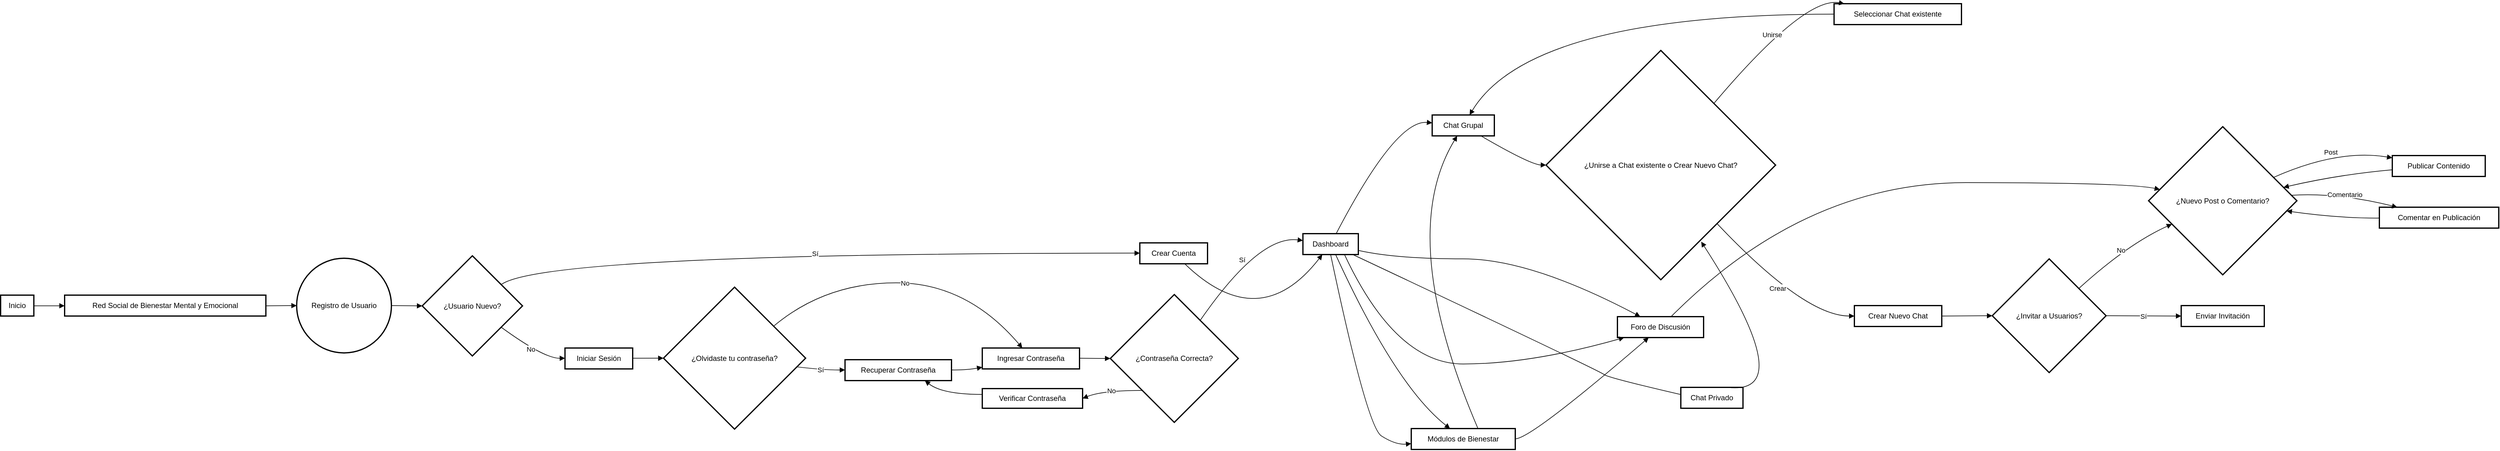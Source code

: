 <mxfile version="24.7.4">
  <diagram name="Página-1" id="4Kyi8yGbFn2UixfiQRns">
    <mxGraphModel dx="2261" dy="778" grid="1" gridSize="10" guides="1" tooltips="1" connect="1" arrows="1" fold="1" page="1" pageScale="1" pageWidth="827" pageHeight="1169" math="0" shadow="0">
      <root>
        <mxCell id="0" />
        <mxCell id="1" parent="0" />
        <mxCell id="2" value="Inicio" style="whiteSpace=wrap;strokeWidth=2;" parent="1" vertex="1">
          <mxGeometry y="496" width="54" height="34" as="geometry" />
        </mxCell>
        <mxCell id="3" value="Red Social de Bienestar Mental y Emocional" style="whiteSpace=wrap;strokeWidth=2;" parent="1" vertex="1">
          <mxGeometry x="104" y="496" width="327" height="34" as="geometry" />
        </mxCell>
        <mxCell id="4" value="Registro de Usuario" style="ellipse;aspect=fixed;strokeWidth=2;whiteSpace=wrap;" parent="1" vertex="1">
          <mxGeometry x="481" y="436" width="154" height="154" as="geometry" />
        </mxCell>
        <mxCell id="5" value="¿Usuario Nuevo?" style="rhombus;strokeWidth=2;whiteSpace=wrap;" parent="1" vertex="1">
          <mxGeometry x="685" y="432" width="163" height="163" as="geometry" />
        </mxCell>
        <mxCell id="6" value="Crear Cuenta" style="whiteSpace=wrap;strokeWidth=2;" parent="1" vertex="1">
          <mxGeometry x="1851" y="411" width="110" height="34" as="geometry" />
        </mxCell>
        <mxCell id="7" value="Iniciar Sesión" style="whiteSpace=wrap;strokeWidth=2;" parent="1" vertex="1">
          <mxGeometry x="917" y="582" width="110" height="34" as="geometry" />
        </mxCell>
        <mxCell id="8" value="¿Olvidaste tu contraseña?" style="rhombus;strokeWidth=2;whiteSpace=wrap;" parent="1" vertex="1">
          <mxGeometry x="1077" y="483" width="231" height="231" as="geometry" />
        </mxCell>
        <mxCell id="9" value="Recuperar Contraseña" style="whiteSpace=wrap;strokeWidth=2;" parent="1" vertex="1">
          <mxGeometry x="1372" y="601" width="173" height="34" as="geometry" />
        </mxCell>
        <mxCell id="10" value="Ingresar Contraseña" style="whiteSpace=wrap;strokeWidth=2;" parent="1" vertex="1">
          <mxGeometry x="1595" y="582" width="158" height="34" as="geometry" />
        </mxCell>
        <mxCell id="11" value="¿Contraseña Correcta?" style="rhombus;strokeWidth=2;whiteSpace=wrap;" parent="1" vertex="1">
          <mxGeometry x="1803" y="495" width="208" height="208" as="geometry" />
        </mxCell>
        <mxCell id="12" value="Dashboard" style="whiteSpace=wrap;strokeWidth=2;" parent="1" vertex="1">
          <mxGeometry x="2116" y="396" width="90" height="34" as="geometry" />
        </mxCell>
        <mxCell id="13" value="Verificar Contraseña" style="whiteSpace=wrap;strokeWidth=2;" parent="1" vertex="1">
          <mxGeometry x="1595" y="648" width="163" height="32" as="geometry" />
        </mxCell>
        <mxCell id="14" value="Foro de Discusión" style="whiteSpace=wrap;strokeWidth=2;" parent="1" vertex="1">
          <mxGeometry x="2627" y="531" width="140" height="34" as="geometry" />
        </mxCell>
        <mxCell id="15" value="Chat Grupal" style="whiteSpace=wrap;strokeWidth=2;" parent="1" vertex="1">
          <mxGeometry x="2326" y="203" width="101" height="34" as="geometry" />
        </mxCell>
        <mxCell id="16" value="Módulos de Bienestar" style="whiteSpace=wrap;strokeWidth=2;" parent="1" vertex="1">
          <mxGeometry x="2292" y="713" width="169" height="34" as="geometry" />
        </mxCell>
        <mxCell id="17" value="¿Nuevo Post o Comentario?" style="rhombus;strokeWidth=2;whiteSpace=wrap;" parent="1" vertex="1">
          <mxGeometry x="3490" y="222" width="241" height="241" as="geometry" />
        </mxCell>
        <mxCell id="18" value="Publicar Contenido" style="whiteSpace=wrap;strokeWidth=2;" parent="1" vertex="1">
          <mxGeometry x="3886" y="269" width="151" height="34" as="geometry" />
        </mxCell>
        <mxCell id="19" value="Comentar en Publicación" style="whiteSpace=wrap;strokeWidth=2;" parent="1" vertex="1">
          <mxGeometry x="3865" y="353" width="194" height="34" as="geometry" />
        </mxCell>
        <mxCell id="20" value="¿Unirse a Chat existente o Crear Nuevo Chat?" style="rhombus;strokeWidth=2;whiteSpace=wrap;" parent="1" vertex="1">
          <mxGeometry x="2511" y="98" width="373" height="373" as="geometry" />
        </mxCell>
        <mxCell id="21" value="Seleccionar Chat existente" style="whiteSpace=wrap;strokeWidth=2;" parent="1" vertex="1">
          <mxGeometry x="2979" y="22" width="207" height="34" as="geometry" />
        </mxCell>
        <mxCell id="22" value="Crear Nuevo Chat" style="whiteSpace=wrap;strokeWidth=2;" parent="1" vertex="1">
          <mxGeometry x="3012" y="513" width="142" height="34" as="geometry" />
        </mxCell>
        <mxCell id="23" value="¿Invitar a Usuarios?" style="rhombus;strokeWidth=2;whiteSpace=wrap;" parent="1" vertex="1">
          <mxGeometry x="3236" y="437" width="185" height="185" as="geometry" />
        </mxCell>
        <mxCell id="24" value="Enviar Invitación" style="whiteSpace=wrap;strokeWidth=2;" parent="1" vertex="1">
          <mxGeometry x="3543" y="513" width="135" height="34" as="geometry" />
        </mxCell>
        <mxCell id="25" value="" style="curved=1;startArrow=none;endArrow=block;exitX=1;exitY=0.51;entryX=0;entryY=0.51;" parent="1" source="2" target="3" edge="1">
          <mxGeometry relative="1" as="geometry">
            <Array as="points" />
          </mxGeometry>
        </mxCell>
        <mxCell id="26" value="" style="curved=1;startArrow=none;endArrow=block;exitX=1;exitY=0.51;entryX=0;entryY=0.5;" parent="1" source="3" target="4" edge="1">
          <mxGeometry relative="1" as="geometry">
            <Array as="points" />
          </mxGeometry>
        </mxCell>
        <mxCell id="27" value="" style="curved=1;startArrow=none;endArrow=block;exitX=1;exitY=0.5;entryX=0;entryY=0.5;" parent="1" source="4" target="5" edge="1">
          <mxGeometry relative="1" as="geometry">
            <Array as="points" />
          </mxGeometry>
        </mxCell>
        <mxCell id="28" value="Sí" style="curved=1;startArrow=none;endArrow=block;exitX=1;exitY=0.13;entryX=0;entryY=0.49;" parent="1" source="5" target="6" edge="1">
          <mxGeometry relative="1" as="geometry">
            <Array as="points">
              <mxPoint x="883" y="428" />
            </Array>
          </mxGeometry>
        </mxCell>
        <mxCell id="29" value="No" style="curved=1;startArrow=none;endArrow=block;exitX=1;exitY=0.87;entryX=0;entryY=0.49;" parent="1" source="5" target="7" edge="1">
          <mxGeometry relative="1" as="geometry">
            <Array as="points">
              <mxPoint x="883" y="599" />
            </Array>
          </mxGeometry>
        </mxCell>
        <mxCell id="30" value="" style="curved=1;startArrow=none;endArrow=block;exitX=1;exitY=0.49;entryX=0;entryY=0.5;" parent="1" source="7" target="8" edge="1">
          <mxGeometry relative="1" as="geometry">
            <Array as="points" />
          </mxGeometry>
        </mxCell>
        <mxCell id="31" value="Sí" style="curved=1;startArrow=none;endArrow=block;exitX=1;exitY=0.57;entryX=0;entryY=0.49;" parent="1" source="8" target="9" edge="1">
          <mxGeometry relative="1" as="geometry">
            <Array as="points">
              <mxPoint x="1340" y="618" />
            </Array>
          </mxGeometry>
        </mxCell>
        <mxCell id="32" value="No" style="curved=1;startArrow=none;endArrow=block;exitX=1;exitY=0.09;entryX=0.41;entryY=-0.01;" parent="1" source="8" target="10" edge="1">
          <mxGeometry relative="1" as="geometry">
            <Array as="points">
              <mxPoint x="1340" y="476" />
              <mxPoint x="1570" y="476" />
            </Array>
          </mxGeometry>
        </mxCell>
        <mxCell id="33" value="" style="curved=1;startArrow=none;endArrow=block;exitX=1;exitY=0.49;entryX=0;entryY=0.5;" parent="1" source="10" target="11" edge="1">
          <mxGeometry relative="1" as="geometry">
            <Array as="points" />
          </mxGeometry>
        </mxCell>
        <mxCell id="34" value="Sí" style="curved=1;startArrow=none;endArrow=block;exitX=0.84;exitY=0;entryX=0;entryY=0.33;" parent="1" source="11" target="12" edge="1">
          <mxGeometry relative="1" as="geometry">
            <Array as="points">
              <mxPoint x="2045" y="398" />
            </Array>
          </mxGeometry>
        </mxCell>
        <mxCell id="35" value="No" style="curved=1;startArrow=none;endArrow=block;exitX=0;exitY=1;entryX=1;entryY=0.5;exitDx=0;exitDy=0;entryDx=0;entryDy=0;" parent="1" source="11" target="13" edge="1">
          <mxGeometry relative="1" as="geometry">
            <Array as="points">
              <mxPoint x="1790" y="651" />
            </Array>
          </mxGeometry>
        </mxCell>
        <mxCell id="36" value="" style="curved=1;startArrow=none;endArrow=block;exitX=1;exitY=0.8;entryX=0.27;entryY=0.01;" parent="1" source="12" target="14" edge="1">
          <mxGeometry relative="1" as="geometry">
            <Array as="points">
              <mxPoint x="2267" y="437" />
              <mxPoint x="2486" y="437" />
            </Array>
          </mxGeometry>
        </mxCell>
        <mxCell id="37" value="" style="curved=1;startArrow=none;endArrow=block;exitX=0.6;exitY=0;entryX=0;entryY=0.38;" parent="1" source="12" target="15" edge="1">
          <mxGeometry relative="1" as="geometry">
            <Array as="points">
              <mxPoint x="2267" y="210" />
            </Array>
          </mxGeometry>
        </mxCell>
        <mxCell id="38" value="" style="curved=1;startArrow=none;endArrow=block;exitX=0.59;exitY=1;entryX=0.37;entryY=-0.01;" parent="1" source="12" target="16" edge="1">
          <mxGeometry relative="1" as="geometry">
            <Array as="points">
              <mxPoint x="2267" y="644" />
            </Array>
          </mxGeometry>
        </mxCell>
        <mxCell id="39" value="" style="curved=1;startArrow=none;endArrow=block;exitX=0.75;exitY=1;entryX=0.07;entryY=1.01;exitDx=0;exitDy=0;" parent="1" source="12" target="14" edge="1">
          <mxGeometry relative="1" as="geometry">
            <Array as="points">
              <mxPoint x="2267" y="608" />
              <mxPoint x="2486" y="608" />
            </Array>
          </mxGeometry>
        </mxCell>
        <mxCell id="40" value="" style="curved=1;startArrow=none;endArrow=block;exitX=0.639;exitY=-0.029;entryX=0.4;entryY=1.01;exitDx=0;exitDy=0;exitPerimeter=0;" parent="1" source="16" target="15" edge="1">
          <mxGeometry relative="1" as="geometry">
            <Array as="points">
              <mxPoint x="2267" y="401" />
            </Array>
          </mxGeometry>
        </mxCell>
        <mxCell id="41" value="" style="curved=1;startArrow=none;endArrow=block;exitX=0.5;exitY=1;entryX=0;entryY=0.72;exitDx=0;exitDy=0;" parent="1" source="12" target="16" edge="1">
          <mxGeometry relative="1" as="geometry">
            <Array as="points">
              <mxPoint x="2220" y="710" />
              <mxPoint x="2267" y="740" />
            </Array>
          </mxGeometry>
        </mxCell>
        <mxCell id="42" value="" style="curved=1;startArrow=none;endArrow=block;exitX=0.66;exitY=0.99;entryX=0.35;entryY=1;" parent="1" source="6" target="12" edge="1">
          <mxGeometry relative="1" as="geometry">
            <Array as="points">
              <mxPoint x="2045" y="562" />
            </Array>
          </mxGeometry>
        </mxCell>
        <mxCell id="43" value="" style="curved=1;startArrow=none;endArrow=block;exitX=1;exitY=0.49;entryX=0;entryY=0.92;" parent="1" source="9" target="10" edge="1">
          <mxGeometry relative="1" as="geometry">
            <Array as="points">
              <mxPoint x="1570" y="618" />
            </Array>
          </mxGeometry>
        </mxCell>
        <mxCell id="44" value="" style="curved=1;startArrow=none;endArrow=block;exitX=0.62;exitY=0.01;entryX=0;entryY=0.41;" parent="1" source="14" target="17" edge="1">
          <mxGeometry relative="1" as="geometry">
            <Array as="points">
              <mxPoint x="2931" y="313" />
              <mxPoint x="3456" y="313" />
            </Array>
          </mxGeometry>
        </mxCell>
        <mxCell id="45" value="Post" style="curved=1;startArrow=none;endArrow=block;exitX=1;exitY=0.27;entryX=0;entryY=0.11;" parent="1" source="17" target="18" edge="1">
          <mxGeometry relative="1" as="geometry">
            <Array as="points">
              <mxPoint x="3798" y="258" />
            </Array>
          </mxGeometry>
        </mxCell>
        <mxCell id="46" value="Comentario" style="curved=1;startArrow=none;endArrow=block;exitX=1;exitY=0.46;entryX=0.15;entryY=0;" parent="1" source="17" target="19" edge="1">
          <mxGeometry relative="1" as="geometry">
            <Array as="points">
              <mxPoint x="3798" y="329" />
            </Array>
          </mxGeometry>
        </mxCell>
        <mxCell id="47" value="" style="curved=1;startArrow=none;endArrow=block;exitX=0;exitY=0.52;entryX=1;entryY=0.58;" parent="1" source="19" target="17" edge="1">
          <mxGeometry relative="1" as="geometry">
            <Array as="points">
              <mxPoint x="3798" y="371" />
            </Array>
          </mxGeometry>
        </mxCell>
        <mxCell id="48" value="" style="curved=1;startArrow=none;endArrow=block;exitX=0;exitY=0.68;entryX=1;entryY=0.39;" parent="1" source="18" target="17" edge="1">
          <mxGeometry relative="1" as="geometry">
            <Array as="points">
              <mxPoint x="3798" y="300" />
            </Array>
          </mxGeometry>
        </mxCell>
        <mxCell id="49" value="" style="curved=1;startArrow=none;endArrow=block;exitX=0.79;exitY=1.01;entryX=0;entryY=0.5;" parent="1" source="15" target="20" edge="1">
          <mxGeometry relative="1" as="geometry">
            <Array as="points">
              <mxPoint x="2486" y="284" />
            </Array>
          </mxGeometry>
        </mxCell>
        <mxCell id="50" value="Unirse" style="curved=1;startArrow=none;endArrow=block;exitX=0.93;exitY=0;entryX=0.08;entryY=0;" parent="1" source="20" target="21" edge="1">
          <mxGeometry relative="1" as="geometry">
            <Array as="points">
              <mxPoint x="2931" y="10" />
            </Array>
          </mxGeometry>
        </mxCell>
        <mxCell id="51" value="Crear" style="curved=1;startArrow=none;endArrow=block;exitX=0.98;exitY=1;entryX=0;entryY=0.5;" parent="1" source="20" target="22" edge="1">
          <mxGeometry relative="1" as="geometry">
            <Array as="points">
              <mxPoint x="2931" y="530" />
            </Array>
          </mxGeometry>
        </mxCell>
        <mxCell id="52" value="" style="curved=1;startArrow=none;endArrow=block;exitX=0.99;exitY=0.5;entryX=0;entryY=0.5;" parent="1" source="22" target="23" edge="1">
          <mxGeometry relative="1" as="geometry">
            <Array as="points" />
          </mxGeometry>
        </mxCell>
        <mxCell id="53" value="Sí" style="curved=1;startArrow=none;endArrow=block;exitX=1;exitY=0.5;entryX=0;entryY=0.5;" parent="1" source="23" target="24" edge="1">
          <mxGeometry relative="1" as="geometry">
            <Array as="points" />
          </mxGeometry>
        </mxCell>
        <mxCell id="54" value="No" style="curved=1;startArrow=none;endArrow=block;exitX=1;exitY=0.04;entryX=0;entryY=0.73;" parent="1" source="23" target="17" edge="1">
          <mxGeometry relative="1" as="geometry">
            <Array as="points">
              <mxPoint x="3456" y="413" />
            </Array>
          </mxGeometry>
        </mxCell>
        <mxCell id="55" value="" style="curved=1;startArrow=none;endArrow=block;exitX=0;exitY=0.5;entryX=0.6;entryY=0.01;" parent="1" source="21" target="15" edge="1">
          <mxGeometry relative="1" as="geometry">
            <Array as="points">
              <mxPoint x="2486" y="39" />
            </Array>
          </mxGeometry>
        </mxCell>
        <mxCell id="56" value="" style="curved=1;startArrow=none;endArrow=block;exitX=1;exitY=0.49;entryX=0.36;entryY=1.01;" parent="1" source="16" target="14" edge="1">
          <mxGeometry relative="1" as="geometry">
            <Array as="points">
              <mxPoint x="2486" y="730" />
            </Array>
          </mxGeometry>
        </mxCell>
        <mxCell id="HVE-VEumjad_92MCZxPb-56" value="" style="curved=1;endArrow=classic;html=1;rounded=0;" edge="1" parent="1" source="12">
          <mxGeometry width="50" height="50" relative="1" as="geometry">
            <mxPoint x="2672" y="680" as="sourcePoint" />
            <mxPoint x="2740" y="660" as="targetPoint" />
            <Array as="points">
              <mxPoint x="2600" y="620" />
              <mxPoint x="2610" y="630" />
            </Array>
          </mxGeometry>
        </mxCell>
        <mxCell id="HVE-VEumjad_92MCZxPb-57" value="" style="curved=1;startArrow=none;endArrow=block;exitX=0;exitY=1;entryX=0.75;entryY=1;exitDx=0;exitDy=0;entryDx=0;entryDy=0;" edge="1" parent="1" target="9">
          <mxGeometry x="0.009" relative="1" as="geometry">
            <Array as="points">
              <mxPoint x="1530" y="657.5" />
            </Array>
            <mxPoint x="1595" y="657.5" as="sourcePoint" />
            <mxPoint x="1498" y="670.5" as="targetPoint" />
            <mxPoint as="offset" />
          </mxGeometry>
        </mxCell>
        <mxCell id="HVE-VEumjad_92MCZxPb-58" value="Chat Privado" style="whiteSpace=wrap;strokeWidth=2;" vertex="1" parent="1">
          <mxGeometry x="2730" y="646" width="101" height="34" as="geometry" />
        </mxCell>
        <mxCell id="HVE-VEumjad_92MCZxPb-59" value="" style="curved=1;startArrow=none;endArrow=block;exitX=0.75;exitY=0;entryX=0.676;entryY=0.834;exitDx=0;exitDy=0;entryDx=0;entryDy=0;entryPerimeter=0;" edge="1" parent="1" source="HVE-VEumjad_92MCZxPb-58" target="20">
          <mxGeometry relative="1" as="geometry">
            <Array as="points">
              <mxPoint x="2925" y="660" />
            </Array>
            <mxPoint x="2783" y="510" as="sourcePoint" />
            <mxPoint x="3006" y="660" as="targetPoint" />
          </mxGeometry>
        </mxCell>
      </root>
    </mxGraphModel>
  </diagram>
</mxfile>
